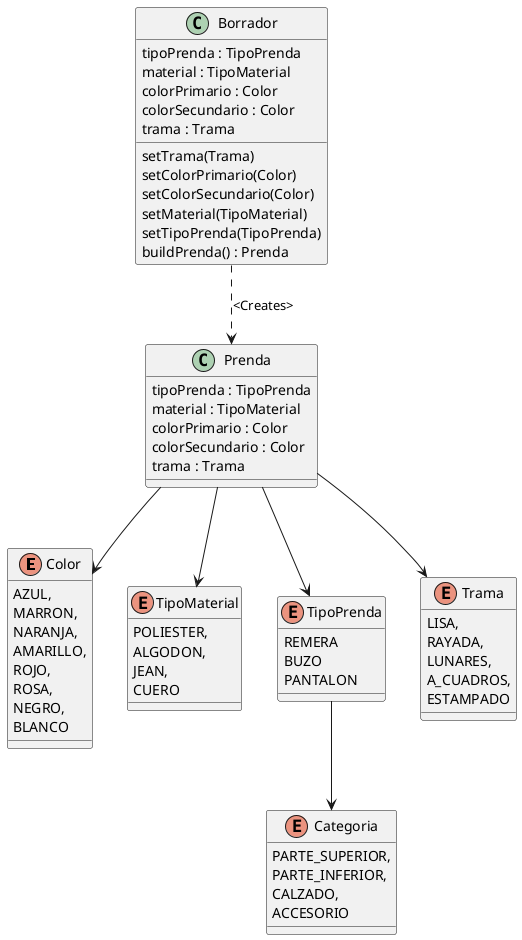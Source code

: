 @startuml
'https://plantuml.com/class-diagram


enum Color {
AZUL,
MARRON,
NARANJA,
AMARILLO,
ROJO,
ROSA,
NEGRO,
BLANCO
}

enum TipoMaterial {
POLIESTER,
ALGODON,
JEAN,
CUERO
}
enum Categoria {
PARTE_SUPERIOR,
PARTE_INFERIOR,
CALZADO,
ACCESORIO
}

enum TipoPrenda {
REMERA
BUZO
PANTALON
}

enum Trama {
LISA,
RAYADA,
LUNARES,
A_CUADROS,
ESTAMPADO
}

class Prenda {
tipoPrenda : TipoPrenda
material : TipoMaterial
colorPrimario : Color
colorSecundario : Color
trama : Trama
}

class Borrador {
tipoPrenda : TipoPrenda
material : TipoMaterial
colorPrimario : Color
colorSecundario : Color
trama : Trama

setTrama(Trama)
setColorPrimario(Color)
setColorSecundario(Color)
setMaterial(TipoMaterial)
setTipoPrenda(TipoPrenda)
buildPrenda() : Prenda
}

Prenda --> Color
Prenda --> TipoMaterial
Prenda --> TipoPrenda
Prenda --> Trama
TipoPrenda --> Categoria
Borrador ..> Prenda : <Creates>



@enduml